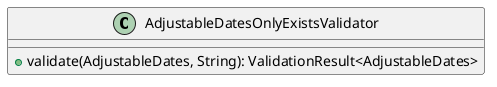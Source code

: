 @startuml

    class AdjustableDatesOnlyExistsValidator [[AdjustableDatesOnlyExistsValidator.html]] {
        +validate(AdjustableDates, String): ValidationResult<AdjustableDates>
    }

@enduml
